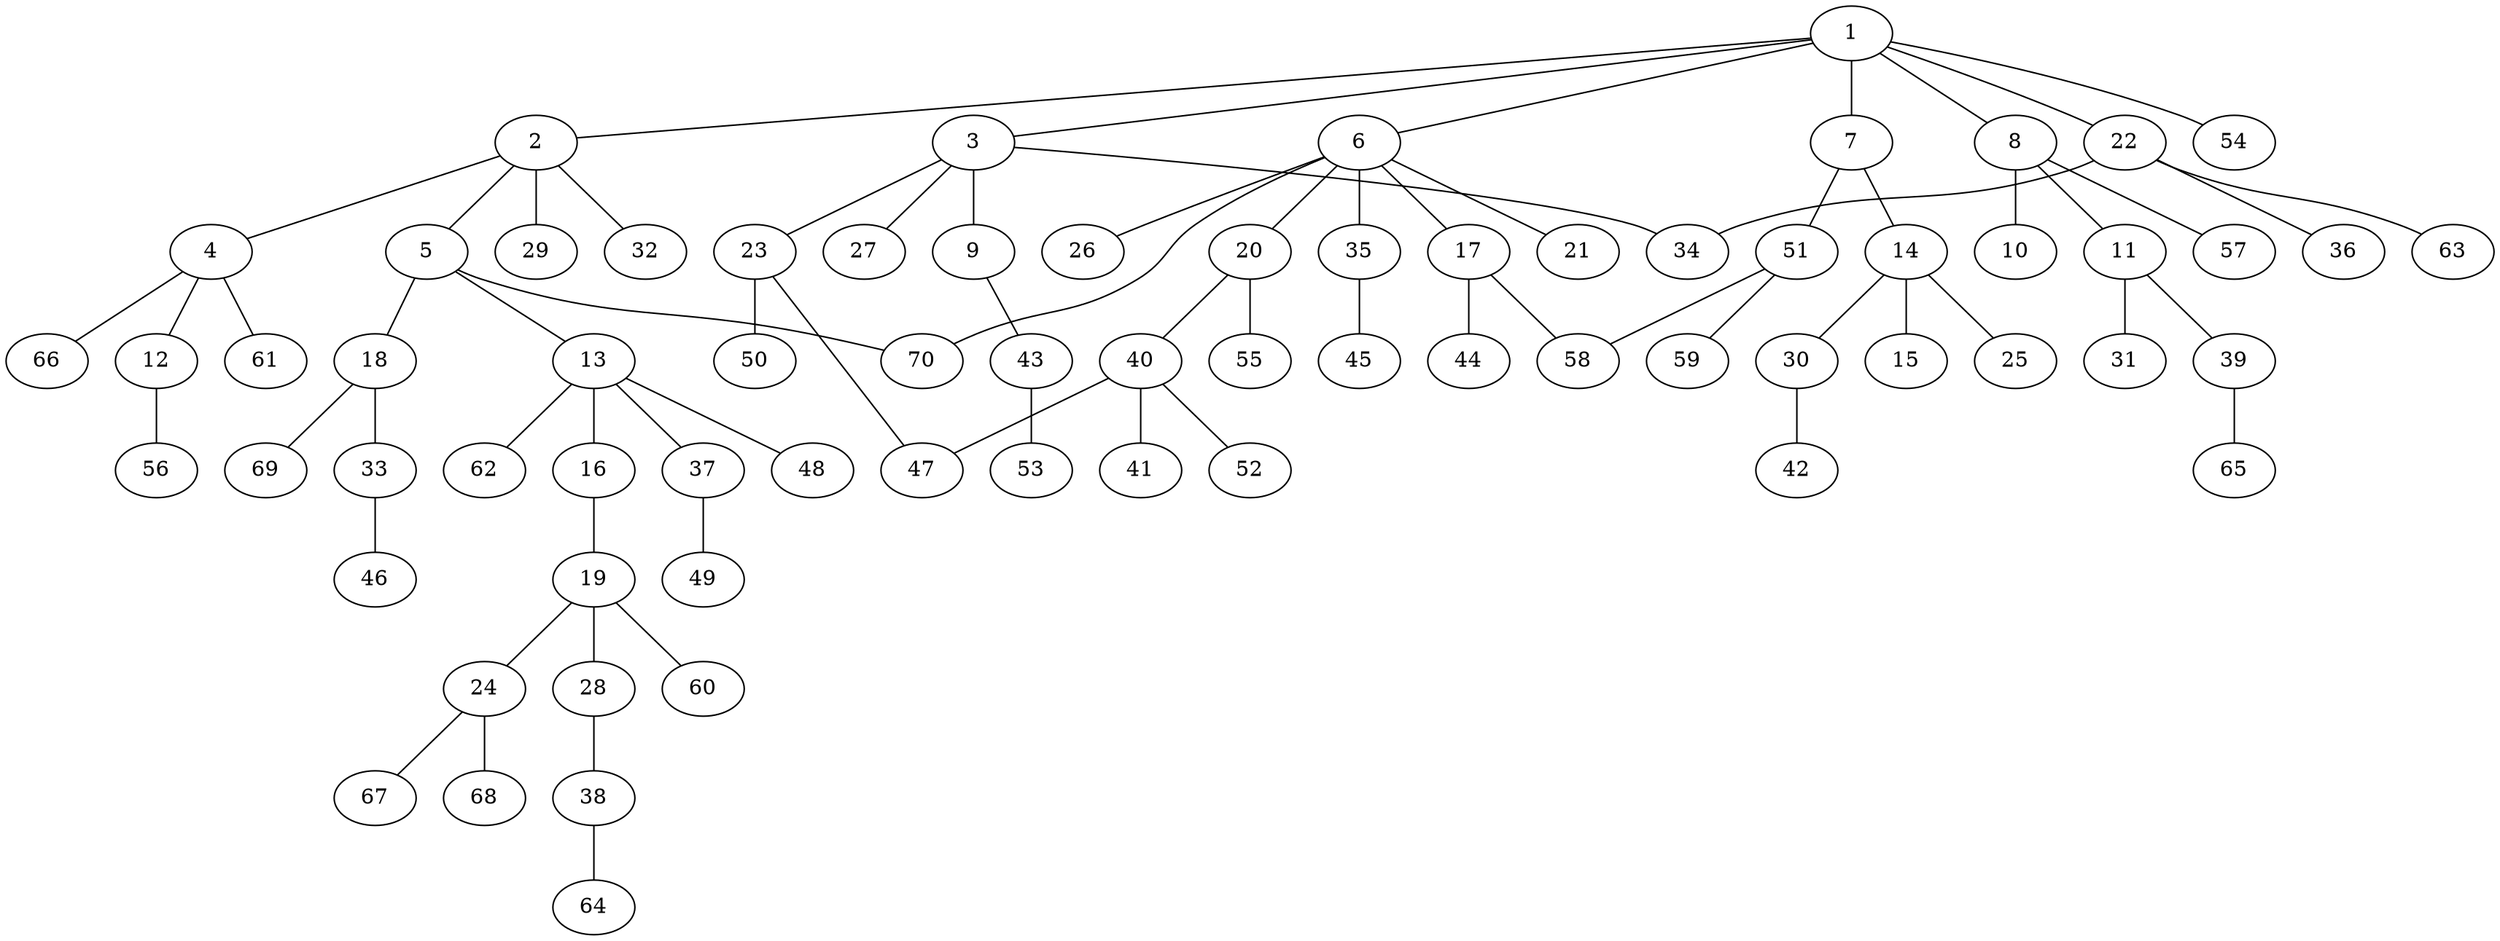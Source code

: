 graph graphname {1--2
1--3
1--6
1--7
1--8
1--22
1--54
2--4
2--5
2--29
2--32
3--9
3--23
3--27
3--34
4--12
4--61
4--66
5--13
5--18
5--70
6--17
6--20
6--21
6--26
6--35
6--70
7--14
7--51
8--10
8--11
8--57
9--43
11--31
11--39
12--56
13--16
13--37
13--48
13--62
14--15
14--25
14--30
16--19
17--44
17--58
18--33
18--69
19--24
19--28
19--60
20--40
20--55
22--34
22--36
22--63
23--47
23--50
24--67
24--68
28--38
30--42
33--46
35--45
37--49
38--64
39--65
40--41
40--47
40--52
43--53
51--58
51--59
}